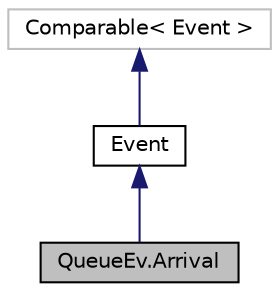 digraph "QueueEv.Arrival"
{
 // INTERACTIVE_SVG=YES
  bgcolor="transparent";
  edge [fontname="Helvetica",fontsize="10",labelfontname="Helvetica",labelfontsize="10"];
  node [fontname="Helvetica",fontsize="10",shape=record];
  Node0 [label="QueueEv.Arrival",height=0.2,width=0.4,color="black", fillcolor="grey75", style="filled", fontcolor="black"];
  Node1 -> Node0 [dir="back",color="midnightblue",fontsize="10",style="solid",fontname="Helvetica"];
  Node1 [label="Event",height=0.2,width=0.4,color="black",URL="$classumontreal_1_1ssj_1_1simevents_1_1Event.html",tooltip="This abstract class provides event scheduling tools. "];
  Node2 -> Node1 [dir="back",color="midnightblue",fontsize="10",style="solid",fontname="Helvetica"];
  Node2 [label="Comparable\< Event \>",height=0.2,width=0.4,color="grey75"];
}
